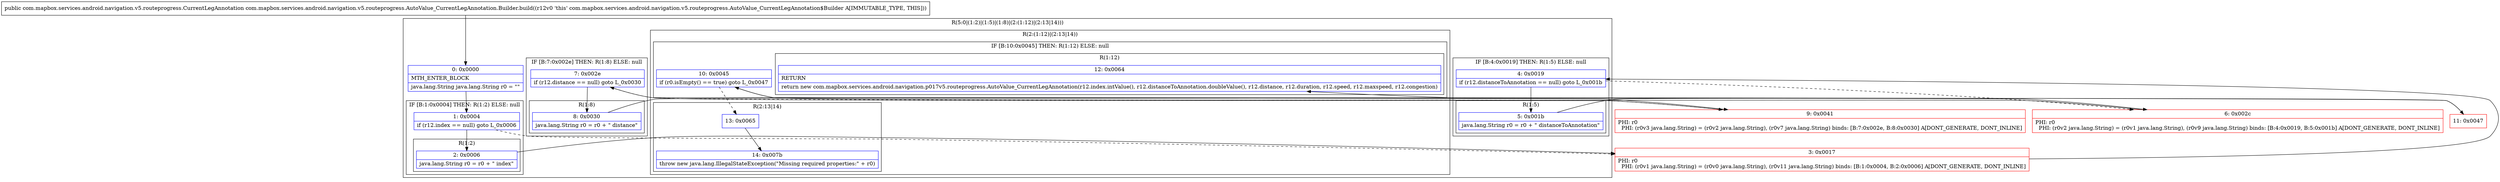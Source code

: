 digraph "CFG forcom.mapbox.services.android.navigation.v5.routeprogress.AutoValue_CurrentLegAnnotation.Builder.build()Lcom\/mapbox\/services\/android\/navigation\/v5\/routeprogress\/CurrentLegAnnotation;" {
subgraph cluster_Region_1532288028 {
label = "R(5:0|(1:2)|(1:5)|(1:8)|(2:(1:12)|(2:13|14)))";
node [shape=record,color=blue];
Node_0 [shape=record,label="{0\:\ 0x0000|MTH_ENTER_BLOCK\l|java.lang.String java.lang.String r0 = \"\"\l}"];
subgraph cluster_IfRegion_1943486486 {
label = "IF [B:1:0x0004] THEN: R(1:2) ELSE: null";
node [shape=record,color=blue];
Node_1 [shape=record,label="{1\:\ 0x0004|if (r12.index == null) goto L_0x0006\l}"];
subgraph cluster_Region_543236731 {
label = "R(1:2)";
node [shape=record,color=blue];
Node_2 [shape=record,label="{2\:\ 0x0006|java.lang.String r0 = r0 + \" index\"\l}"];
}
}
subgraph cluster_IfRegion_1341461769 {
label = "IF [B:4:0x0019] THEN: R(1:5) ELSE: null";
node [shape=record,color=blue];
Node_4 [shape=record,label="{4\:\ 0x0019|if (r12.distanceToAnnotation == null) goto L_0x001b\l}"];
subgraph cluster_Region_484126386 {
label = "R(1:5)";
node [shape=record,color=blue];
Node_5 [shape=record,label="{5\:\ 0x001b|java.lang.String r0 = r0 + \" distanceToAnnotation\"\l}"];
}
}
subgraph cluster_IfRegion_108019916 {
label = "IF [B:7:0x002e] THEN: R(1:8) ELSE: null";
node [shape=record,color=blue];
Node_7 [shape=record,label="{7\:\ 0x002e|if (r12.distance == null) goto L_0x0030\l}"];
subgraph cluster_Region_2038441943 {
label = "R(1:8)";
node [shape=record,color=blue];
Node_8 [shape=record,label="{8\:\ 0x0030|java.lang.String r0 = r0 + \" distance\"\l}"];
}
}
subgraph cluster_Region_616237342 {
label = "R(2:(1:12)|(2:13|14))";
node [shape=record,color=blue];
subgraph cluster_IfRegion_1562947159 {
label = "IF [B:10:0x0045] THEN: R(1:12) ELSE: null";
node [shape=record,color=blue];
Node_10 [shape=record,label="{10\:\ 0x0045|if (r0.isEmpty() == true) goto L_0x0047\l}"];
subgraph cluster_Region_1831152239 {
label = "R(1:12)";
node [shape=record,color=blue];
Node_12 [shape=record,label="{12\:\ 0x0064|RETURN\l|return new com.mapbox.services.android.navigation.p017v5.routeprogress.AutoValue_CurrentLegAnnotation(r12.index.intValue(), r12.distanceToAnnotation.doubleValue(), r12.distance, r12.duration, r12.speed, r12.maxspeed, r12.congestion)\l}"];
}
}
subgraph cluster_Region_628004026 {
label = "R(2:13|14)";
node [shape=record,color=blue];
Node_13 [shape=record,label="{13\:\ 0x0065}"];
Node_14 [shape=record,label="{14\:\ 0x007b|throw new java.lang.IllegalStateException(\"Missing required properties:\" + r0)\l}"];
}
}
}
Node_3 [shape=record,color=red,label="{3\:\ 0x0017|PHI: r0 \l  PHI: (r0v1 java.lang.String) = (r0v0 java.lang.String), (r0v11 java.lang.String) binds: [B:1:0x0004, B:2:0x0006] A[DONT_GENERATE, DONT_INLINE]\l}"];
Node_6 [shape=record,color=red,label="{6\:\ 0x002c|PHI: r0 \l  PHI: (r0v2 java.lang.String) = (r0v1 java.lang.String), (r0v9 java.lang.String) binds: [B:4:0x0019, B:5:0x001b] A[DONT_GENERATE, DONT_INLINE]\l}"];
Node_9 [shape=record,color=red,label="{9\:\ 0x0041|PHI: r0 \l  PHI: (r0v3 java.lang.String) = (r0v2 java.lang.String), (r0v7 java.lang.String) binds: [B:7:0x002e, B:8:0x0030] A[DONT_GENERATE, DONT_INLINE]\l}"];
Node_11 [shape=record,color=red,label="{11\:\ 0x0047}"];
MethodNode[shape=record,label="{public com.mapbox.services.android.navigation.v5.routeprogress.CurrentLegAnnotation com.mapbox.services.android.navigation.v5.routeprogress.AutoValue_CurrentLegAnnotation.Builder.build((r12v0 'this' com.mapbox.services.android.navigation.v5.routeprogress.AutoValue_CurrentLegAnnotation$Builder A[IMMUTABLE_TYPE, THIS])) }"];
MethodNode -> Node_0;
Node_0 -> Node_1;
Node_1 -> Node_2;
Node_1 -> Node_3[style=dashed];
Node_2 -> Node_3;
Node_4 -> Node_5;
Node_4 -> Node_6[style=dashed];
Node_5 -> Node_6;
Node_7 -> Node_8;
Node_7 -> Node_9[style=dashed];
Node_8 -> Node_9;
Node_10 -> Node_11;
Node_10 -> Node_13[style=dashed];
Node_13 -> Node_14;
Node_3 -> Node_4;
Node_6 -> Node_7;
Node_9 -> Node_10;
Node_11 -> Node_12;
}

